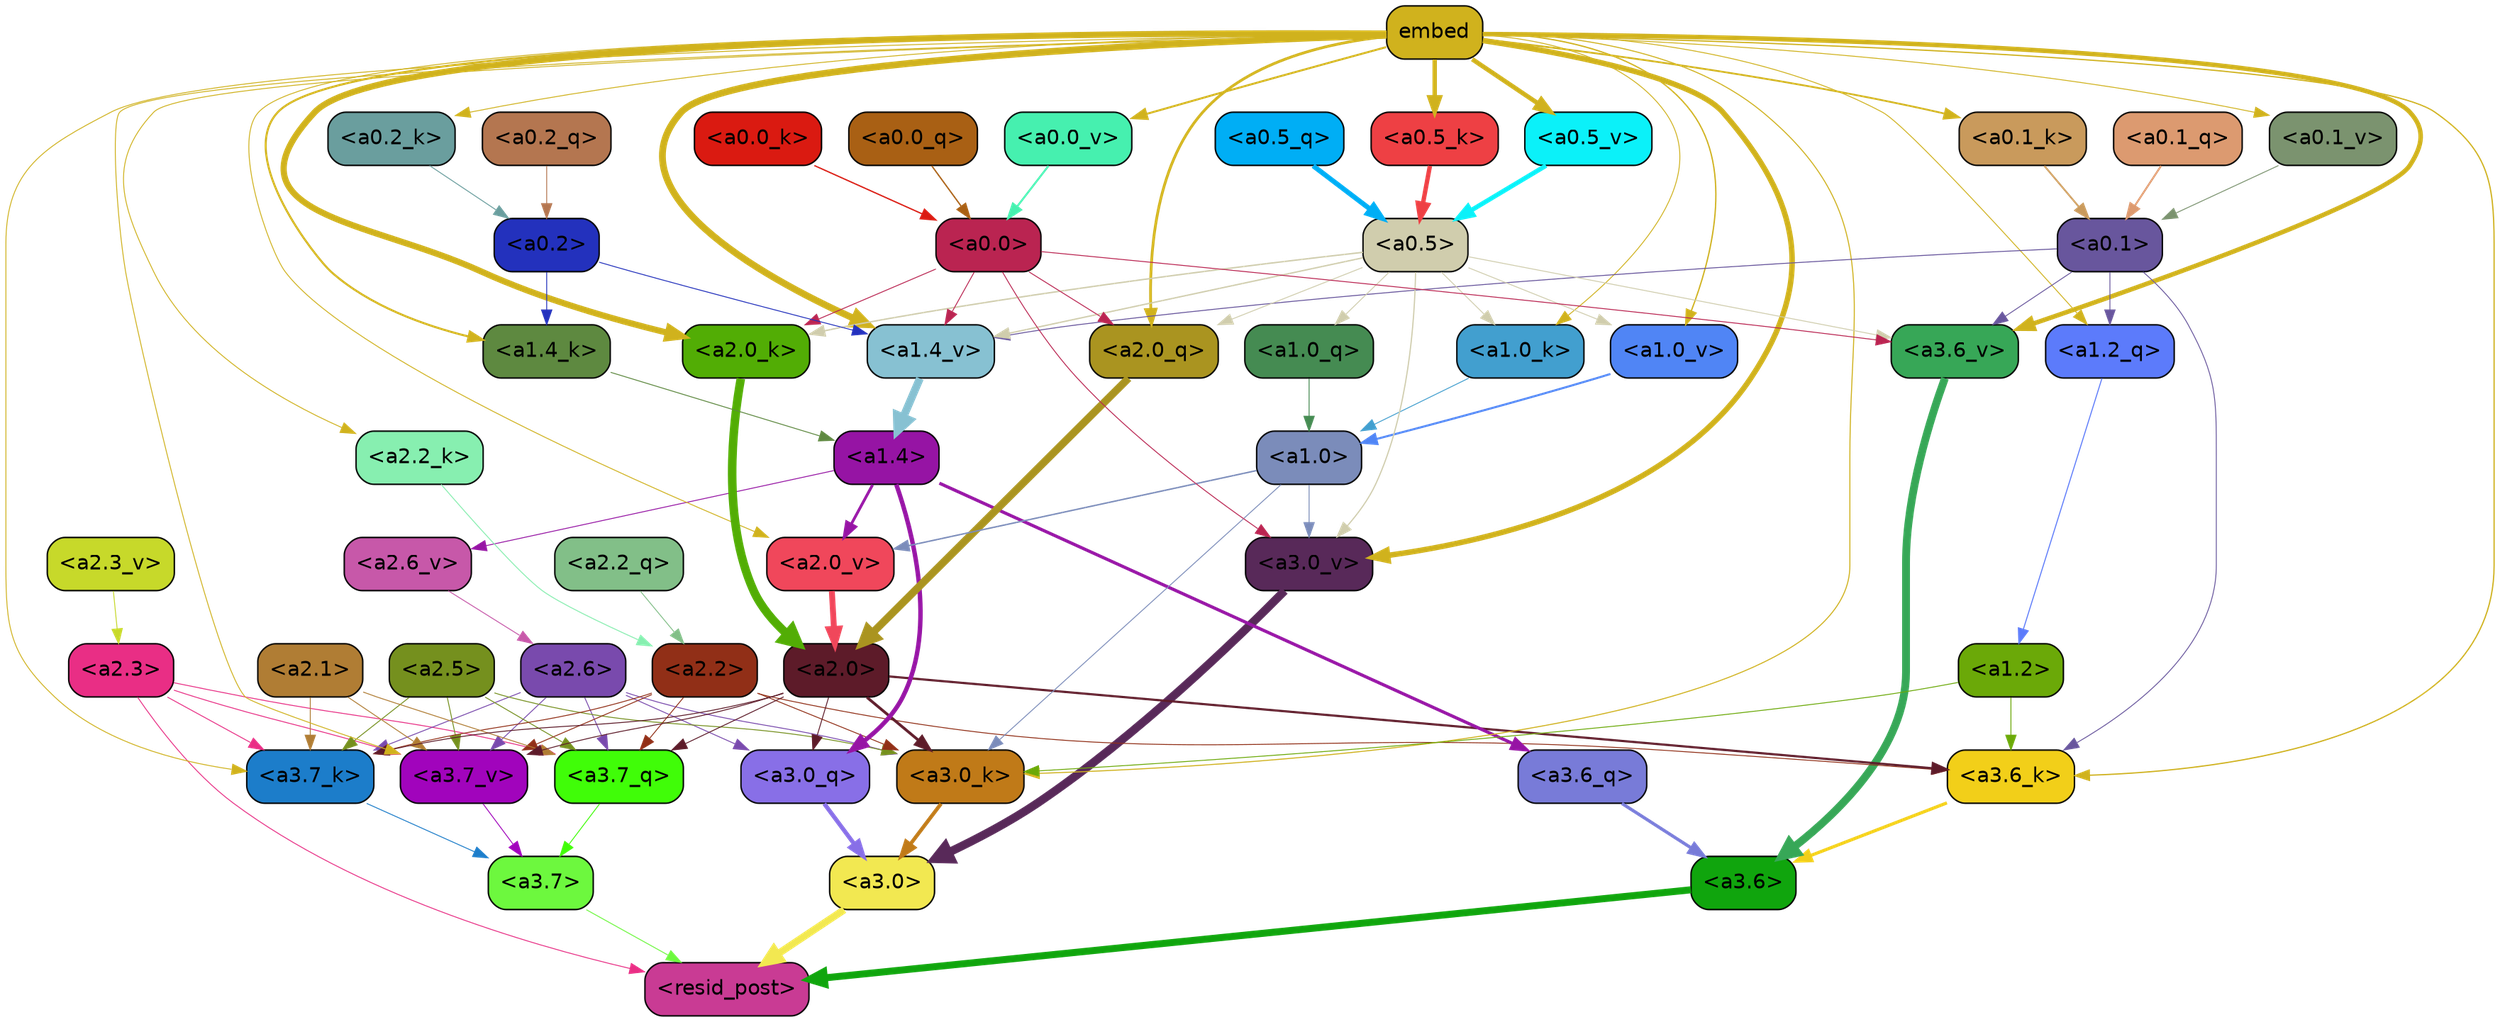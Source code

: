 strict digraph "" {
	graph [bgcolor=transparent,
		layout=dot,
		overlap=false,
		splines=true
	];
	"<a3.7>"	[color=black,
		fillcolor="#6df83e",
		fontname=Helvetica,
		shape=box,
		style="filled, rounded"];
	"<resid_post>"	[color=black,
		fillcolor="#c93b94",
		fontname=Helvetica,
		shape=box,
		style="filled, rounded"];
	"<a3.7>" -> "<resid_post>"	[color="#6df83e",
		penwidth=0.6];
	"<a3.6>"	[color=black,
		fillcolor="#10a50d",
		fontname=Helvetica,
		shape=box,
		style="filled, rounded"];
	"<a3.6>" -> "<resid_post>"	[color="#10a50d",
		penwidth=4.752790808677673];
	"<a3.0>"	[color=black,
		fillcolor="#f2e851",
		fontname=Helvetica,
		shape=box,
		style="filled, rounded"];
	"<a3.0>" -> "<resid_post>"	[color="#f2e851",
		penwidth=4.897669434547424];
	"<a2.3>"	[color=black,
		fillcolor="#e92e85",
		fontname=Helvetica,
		shape=box,
		style="filled, rounded"];
	"<a2.3>" -> "<resid_post>"	[color="#e92e85",
		penwidth=0.6];
	"<a3.7_q>"	[color=black,
		fillcolor="#40fd08",
		fontname=Helvetica,
		shape=box,
		style="filled, rounded"];
	"<a2.3>" -> "<a3.7_q>"	[color="#e92e85",
		penwidth=0.6];
	"<a3.7_k>"	[color=black,
		fillcolor="#1c7dca",
		fontname=Helvetica,
		shape=box,
		style="filled, rounded"];
	"<a2.3>" -> "<a3.7_k>"	[color="#e92e85",
		penwidth=0.6];
	"<a3.7_v>"	[color=black,
		fillcolor="#a104bc",
		fontname=Helvetica,
		shape=box,
		style="filled, rounded"];
	"<a2.3>" -> "<a3.7_v>"	[color="#e92e85",
		penwidth=0.6];
	"<a3.7_q>" -> "<a3.7>"	[color="#40fd08",
		penwidth=0.6];
	"<a3.6_q>"	[color=black,
		fillcolor="#787bd8",
		fontname=Helvetica,
		shape=box,
		style="filled, rounded"];
	"<a3.6_q>" -> "<a3.6>"	[color="#787bd8",
		penwidth=2.160832464694977];
	"<a3.0_q>"	[color=black,
		fillcolor="#886fe7",
		fontname=Helvetica,
		shape=box,
		style="filled, rounded"];
	"<a3.0_q>" -> "<a3.0>"	[color="#886fe7",
		penwidth=2.870753765106201];
	"<a3.7_k>" -> "<a3.7>"	[color="#1c7dca",
		penwidth=0.6];
	"<a3.6_k>"	[color=black,
		fillcolor="#f2cf19",
		fontname=Helvetica,
		shape=box,
		style="filled, rounded"];
	"<a3.6_k>" -> "<a3.6>"	[color="#f2cf19",
		penwidth=2.13908451795578];
	"<a3.0_k>"	[color=black,
		fillcolor="#c07a18",
		fontname=Helvetica,
		shape=box,
		style="filled, rounded"];
	"<a3.0_k>" -> "<a3.0>"	[color="#c07a18",
		penwidth=2.520303964614868];
	"<a3.7_v>" -> "<a3.7>"	[color="#a104bc",
		penwidth=0.6];
	"<a3.6_v>"	[color=black,
		fillcolor="#37a757",
		fontname=Helvetica,
		shape=box,
		style="filled, rounded"];
	"<a3.6_v>" -> "<a3.6>"	[color="#37a757",
		penwidth=5.297133803367615];
	"<a3.0_v>"	[color=black,
		fillcolor="#582959",
		fontname=Helvetica,
		shape=box,
		style="filled, rounded"];
	"<a3.0_v>" -> "<a3.0>"	[color="#582959",
		penwidth=5.680712580680847];
	"<a2.6>"	[color=black,
		fillcolor="#794aad",
		fontname=Helvetica,
		shape=box,
		style="filled, rounded"];
	"<a2.6>" -> "<a3.7_q>"	[color="#794aad",
		penwidth=0.6];
	"<a2.6>" -> "<a3.0_q>"	[color="#794aad",
		penwidth=0.6];
	"<a2.6>" -> "<a3.7_k>"	[color="#794aad",
		penwidth=0.6];
	"<a2.6>" -> "<a3.0_k>"	[color="#794aad",
		penwidth=0.6];
	"<a2.6>" -> "<a3.7_v>"	[color="#794aad",
		penwidth=0.6];
	"<a2.5>"	[color=black,
		fillcolor="#75901e",
		fontname=Helvetica,
		shape=box,
		style="filled, rounded"];
	"<a2.5>" -> "<a3.7_q>"	[color="#75901e",
		penwidth=0.6];
	"<a2.5>" -> "<a3.7_k>"	[color="#75901e",
		penwidth=0.6];
	"<a2.5>" -> "<a3.0_k>"	[color="#75901e",
		penwidth=0.6];
	"<a2.5>" -> "<a3.7_v>"	[color="#75901e",
		penwidth=0.6];
	"<a2.2>"	[color=black,
		fillcolor="#912f17",
		fontname=Helvetica,
		shape=box,
		style="filled, rounded"];
	"<a2.2>" -> "<a3.7_q>"	[color="#912f17",
		penwidth=0.6];
	"<a2.2>" -> "<a3.7_k>"	[color="#912f17",
		penwidth=0.6];
	"<a2.2>" -> "<a3.6_k>"	[color="#912f17",
		penwidth=0.6];
	"<a2.2>" -> "<a3.0_k>"	[color="#912f17",
		penwidth=0.6];
	"<a2.2>" -> "<a3.7_v>"	[color="#912f17",
		penwidth=0.6];
	"<a2.1>"	[color=black,
		fillcolor="#b07d34",
		fontname=Helvetica,
		shape=box,
		style="filled, rounded"];
	"<a2.1>" -> "<a3.7_q>"	[color="#b07d34",
		penwidth=0.6];
	"<a2.1>" -> "<a3.7_k>"	[color="#b07d34",
		penwidth=0.6];
	"<a2.1>" -> "<a3.7_v>"	[color="#b07d34",
		penwidth=0.6];
	"<a2.0>"	[color=black,
		fillcolor="#5d1b29",
		fontname=Helvetica,
		shape=box,
		style="filled, rounded"];
	"<a2.0>" -> "<a3.7_q>"	[color="#5d1b29",
		penwidth=0.6];
	"<a2.0>" -> "<a3.0_q>"	[color="#5d1b29",
		penwidth=0.6];
	"<a2.0>" -> "<a3.7_k>"	[color="#5d1b29",
		penwidth=0.6];
	"<a2.0>" -> "<a3.6_k>"	[color="#5d1b29",
		penwidth=1.4811622872948647];
	"<a2.0>" -> "<a3.0_k>"	[color="#5d1b29",
		penwidth=1.8632715698331594];
	"<a2.0>" -> "<a3.7_v>"	[color="#5d1b29",
		penwidth=0.6];
	"<a1.4>"	[color=black,
		fillcolor="#9614a4",
		fontname=Helvetica,
		shape=box,
		style="filled, rounded"];
	"<a1.4>" -> "<a3.6_q>"	[color="#9614a4",
		penwidth=2.1468575447797775];
	"<a1.4>" -> "<a3.0_q>"	[color="#9614a4",
		penwidth=3.0006065368652344];
	"<a2.6_v>"	[color=black,
		fillcolor="#c758a9",
		fontname=Helvetica,
		shape=box,
		style="filled, rounded"];
	"<a1.4>" -> "<a2.6_v>"	[color="#9614a4",
		penwidth=0.6];
	"<a2.0_v>"	[color=black,
		fillcolor="#f0475b",
		fontname=Helvetica,
		shape=box,
		style="filled, rounded"];
	"<a1.4>" -> "<a2.0_v>"	[color="#9614a4",
		penwidth=1.8759949803352356];
	embed	[color=black,
		fillcolor="#d0b21d",
		fontname=Helvetica,
		shape=box,
		style="filled, rounded"];
	embed -> "<a3.7_k>"	[color="#d0b21d",
		penwidth=0.6];
	embed -> "<a3.6_k>"	[color="#d0b21d",
		penwidth=0.8410270567983389];
	embed -> "<a3.0_k>"	[color="#d0b21d",
		penwidth=0.691851794719696];
	embed -> "<a3.7_v>"	[color="#d0b21d",
		penwidth=0.6];
	embed -> "<a3.6_v>"	[color="#d0b21d",
		penwidth=3.0758190751075745];
	embed -> "<a3.0_v>"	[color="#d0b21d",
		penwidth=3.6927278637886047];
	"<a2.0_q>"	[color=black,
		fillcolor="#aa9420",
		fontname=Helvetica,
		shape=box,
		style="filled, rounded"];
	embed -> "<a2.0_q>"	[color="#d0b21d",
		penwidth=1.8617419600486755];
	"<a2.2_k>"	[color=black,
		fillcolor="#87efb0",
		fontname=Helvetica,
		shape=box,
		style="filled, rounded"];
	embed -> "<a2.2_k>"	[color="#d0b21d",
		penwidth=0.6];
	"<a2.0_k>"	[color=black,
		fillcolor="#52ad05",
		fontname=Helvetica,
		shape=box,
		style="filled, rounded"];
	embed -> "<a2.0_k>"	[color="#d0b21d",
		penwidth=4.189224064350128];
	embed -> "<a2.0_v>"	[color="#d0b21d",
		penwidth=0.6];
	"<a1.2_q>"	[color=black,
		fillcolor="#5c7bfb",
		fontname=Helvetica,
		shape=box,
		style="filled, rounded"];
	embed -> "<a1.2_q>"	[color="#d0b21d",
		penwidth=0.603080153465271];
	"<a1.4_k>"	[color=black,
		fillcolor="#5e8940",
		fontname=Helvetica,
		shape=box,
		style="filled, rounded"];
	embed -> "<a1.4_k>"	[color="#d0b21d",
		penwidth=1.3883130550384521];
	"<a1.0_k>"	[color=black,
		fillcolor="#429fcf",
		fontname=Helvetica,
		shape=box,
		style="filled, rounded"];
	embed -> "<a1.0_k>"	[color="#d0b21d",
		penwidth=0.6];
	"<a1.4_v>"	[color=black,
		fillcolor="#87c1d2",
		fontname=Helvetica,
		shape=box,
		style="filled, rounded"];
	embed -> "<a1.4_v>"	[color="#d0b21d",
		penwidth=4.585226953029633];
	"<a1.0_v>"	[color=black,
		fillcolor="#5085f5",
		fontname=Helvetica,
		shape=box,
		style="filled, rounded"];
	embed -> "<a1.0_v>"	[color="#d0b21d",
		penwidth=0.8794136047363281];
	"<a0.5_k>"	[color=black,
		fillcolor="#ee4044",
		fontname=Helvetica,
		shape=box,
		style="filled, rounded"];
	embed -> "<a0.5_k>"	[color="#d0b21d",
		penwidth=2.967897653579712];
	"<a0.2_k>"	[color=black,
		fillcolor="#6a9e9e",
		fontname=Helvetica,
		shape=box,
		style="filled, rounded"];
	embed -> "<a0.2_k>"	[color="#d0b21d",
		penwidth=0.6];
	"<a0.1_k>"	[color=black,
		fillcolor="#c99a5c",
		fontname=Helvetica,
		shape=box,
		style="filled, rounded"];
	embed -> "<a0.1_k>"	[color="#d0b21d",
		penwidth=1.1911187171936035];
	"<a0.5_v>"	[color=black,
		fillcolor="#0bf1f9",
		fontname=Helvetica,
		shape=box,
		style="filled, rounded"];
	embed -> "<a0.5_v>"	[color="#d0b21d",
		penwidth=3.067227065563202];
	"<a0.1_v>"	[color=black,
		fillcolor="#7b936f",
		fontname=Helvetica,
		shape=box,
		style="filled, rounded"];
	embed -> "<a0.1_v>"	[color="#d0b21d",
		penwidth=0.6];
	"<a0.0_v>"	[color=black,
		fillcolor="#46f0af",
		fontname=Helvetica,
		shape=box,
		style="filled, rounded"];
	embed -> "<a0.0_v>"	[color="#d0b21d",
		penwidth=1.3224979639053345];
	"<a1.2>"	[color=black,
		fillcolor="#6ba908",
		fontname=Helvetica,
		shape=box,
		style="filled, rounded"];
	"<a1.2>" -> "<a3.6_k>"	[color="#6ba908",
		penwidth=0.6];
	"<a1.2>" -> "<a3.0_k>"	[color="#6ba908",
		penwidth=0.6];
	"<a0.1>"	[color=black,
		fillcolor="#68569d",
		fontname=Helvetica,
		shape=box,
		style="filled, rounded"];
	"<a0.1>" -> "<a3.6_k>"	[color="#68569d",
		penwidth=0.6];
	"<a0.1>" -> "<a3.6_v>"	[color="#68569d",
		penwidth=0.6];
	"<a0.1>" -> "<a1.2_q>"	[color="#68569d",
		penwidth=0.6];
	"<a0.1>" -> "<a1.4_v>"	[color="#68569d",
		penwidth=0.6243228018283844];
	"<a1.0>"	[color=black,
		fillcolor="#7b8cba",
		fontname=Helvetica,
		shape=box,
		style="filled, rounded"];
	"<a1.0>" -> "<a3.0_k>"	[color="#7b8cba",
		penwidth=0.6];
	"<a1.0>" -> "<a3.0_v>"	[color="#7b8cba",
		penwidth=0.6];
	"<a1.0>" -> "<a2.0_v>"	[color="#7b8cba",
		penwidth=0.9620223194360733];
	"<a0.5>"	[color=black,
		fillcolor="#d0cdad",
		fontname=Helvetica,
		shape=box,
		style="filled, rounded"];
	"<a0.5>" -> "<a3.6_v>"	[color="#d0cdad",
		penwidth=0.6];
	"<a0.5>" -> "<a3.0_v>"	[color="#d0cdad",
		penwidth=0.8028683364391327];
	"<a0.5>" -> "<a2.0_q>"	[color="#d0cdad",
		penwidth=0.6];
	"<a0.5>" -> "<a2.0_k>"	[color="#d0cdad",
		penwidth=0.9350990951061249];
	"<a1.0_q>"	[color=black,
		fillcolor="#458b52",
		fontname=Helvetica,
		shape=box,
		style="filled, rounded"];
	"<a0.5>" -> "<a1.0_q>"	[color="#d0cdad",
		penwidth=0.6];
	"<a0.5>" -> "<a1.0_k>"	[color="#d0cdad",
		penwidth=0.6];
	"<a0.5>" -> "<a1.4_v>"	[color="#d0cdad",
		penwidth=0.9007003456354141];
	"<a0.5>" -> "<a1.0_v>"	[color="#d0cdad",
		penwidth=0.6];
	"<a0.0>"	[color=black,
		fillcolor="#ba2451",
		fontname=Helvetica,
		shape=box,
		style="filled, rounded"];
	"<a0.0>" -> "<a3.6_v>"	[color="#ba2451",
		penwidth=0.6];
	"<a0.0>" -> "<a3.0_v>"	[color="#ba2451",
		penwidth=0.6];
	"<a0.0>" -> "<a2.0_q>"	[color="#ba2451",
		penwidth=0.6];
	"<a0.0>" -> "<a2.0_k>"	[color="#ba2451",
		penwidth=0.6];
	"<a0.0>" -> "<a1.4_v>"	[color="#ba2451",
		penwidth=0.6];
	"<a2.2_q>"	[color=black,
		fillcolor="#82bf88",
		fontname=Helvetica,
		shape=box,
		style="filled, rounded"];
	"<a2.2_q>" -> "<a2.2>"	[color="#82bf88",
		penwidth=0.6];
	"<a2.0_q>" -> "<a2.0>"	[color="#aa9420",
		penwidth=5.1847569942474365];
	"<a2.2_k>" -> "<a2.2>"	[color="#87efb0",
		penwidth=0.6149471998214722];
	"<a2.0_k>" -> "<a2.0>"	[color="#52ad05",
		penwidth=5.773491740226746];
	"<a2.6_v>" -> "<a2.6>"	[color="#c758a9",
		penwidth=0.6];
	"<a2.3_v>"	[color=black,
		fillcolor="#c7d92a",
		fontname=Helvetica,
		shape=box,
		style="filled, rounded"];
	"<a2.3_v>" -> "<a2.3>"	[color="#c7d92a",
		penwidth=0.6];
	"<a2.0_v>" -> "<a2.0>"	[color="#f0475b",
		penwidth=3.9731863737106323];
	"<a1.2_q>" -> "<a1.2>"	[color="#5c7bfb",
		penwidth=0.6863181293010712];
	"<a1.0_q>" -> "<a1.0>"	[color="#458b52",
		penwidth=0.6];
	"<a1.4_k>" -> "<a1.4>"	[color="#5e8940",
		penwidth=0.6];
	"<a1.0_k>" -> "<a1.0>"	[color="#429fcf",
		penwidth=0.6];
	"<a1.4_v>" -> "<a1.4>"	[color="#87c1d2",
		penwidth=5.299546539783478];
	"<a1.0_v>" -> "<a1.0>"	[color="#5085f5",
		penwidth=1.3690393567085266];
	"<a0.2>"	[color=black,
		fillcolor="#2331bd",
		fontname=Helvetica,
		shape=box,
		style="filled, rounded"];
	"<a0.2>" -> "<a1.4_k>"	[color="#2331bd",
		penwidth=0.6];
	"<a0.2>" -> "<a1.4_v>"	[color="#2331bd",
		penwidth=0.6];
	"<a0.5_q>"	[color=black,
		fillcolor="#00aef5",
		fontname=Helvetica,
		shape=box,
		style="filled, rounded"];
	"<a0.5_q>" -> "<a0.5>"	[color="#00aef5",
		penwidth=3.3617979288101196];
	"<a0.2_q>"	[color=black,
		fillcolor="#b47650",
		fontname=Helvetica,
		shape=box,
		style="filled, rounded"];
	"<a0.2_q>" -> "<a0.2>"	[color="#b47650",
		penwidth=0.6];
	"<a0.1_q>"	[color=black,
		fillcolor="#dc9a70",
		fontname=Helvetica,
		shape=box,
		style="filled, rounded"];
	"<a0.1_q>" -> "<a0.1>"	[color="#dc9a70",
		penwidth=1.2746449708938599];
	"<a0.0_q>"	[color=black,
		fillcolor="#a96014",
		fontname=Helvetica,
		shape=box,
		style="filled, rounded"];
	"<a0.0_q>" -> "<a0.0>"	[color="#a96014",
		penwidth=0.908722996711731];
	"<a0.5_k>" -> "<a0.5>"	[color="#ee4044",
		penwidth=2.9678943157196045];
	"<a0.2_k>" -> "<a0.2>"	[color="#6a9e9e",
		penwidth=0.6];
	"<a0.1_k>" -> "<a0.1>"	[color="#c99a5c",
		penwidth=1.1911210417747498];
	"<a0.0_k>"	[color=black,
		fillcolor="#da1a11",
		fontname=Helvetica,
		shape=box,
		style="filled, rounded"];
	"<a0.0_k>" -> "<a0.0>"	[color="#da1a11",
		penwidth=0.8891661167144775];
	"<a0.5_v>" -> "<a0.5>"	[color="#0bf1f9",
		penwidth=3.087551772594452];
	"<a0.1_v>" -> "<a0.1>"	[color="#7b936f",
		penwidth=0.6];
	"<a0.0_v>" -> "<a0.0>"	[color="#46f0af",
		penwidth=1.3224871754646301];
}

